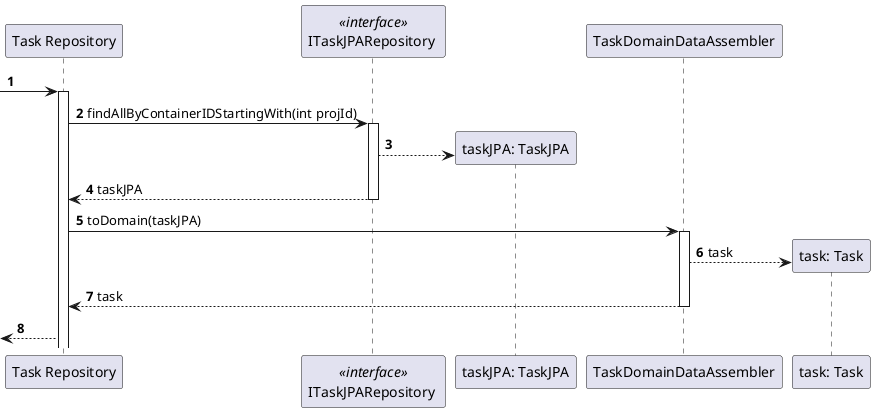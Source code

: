 @startuml
'https://plantuml.com/sequence-diagram

autonumber

participant "Task Repository" as repo
participant "ITaskJPARepository " as taskJPARepo <<interface>>
participant "taskJPA: TaskJPA" as taskJPA
participant "TaskDomainDataAssembler" as assembler
participant "task: Task" as task


[-> repo
activate repo
repo->taskJPARepo : findAllByContainerIDStartingWith(int projId)

activate taskJPARepo
taskJPARepo -->taskJPA**
taskJPARepo --> repo : taskJPA
deactivate taskJPARepo
repo->assembler : toDomain(taskJPA)
activate assembler
assembler --> task** : task
assembler --> repo : task
deactivate assembler
[<-- repo
@enduml